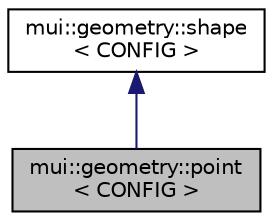 digraph "mui::geometry::point&lt; CONFIG &gt;"
{
 // LATEX_PDF_SIZE
  edge [fontname="Helvetica",fontsize="10",labelfontname="Helvetica",labelfontsize="10"];
  node [fontname="Helvetica",fontsize="10",shape=record];
  Node1 [label="mui::geometry::point\l\< CONFIG \>",height=0.2,width=0.4,color="black", fillcolor="grey75", style="filled", fontcolor="black",tooltip=" "];
  Node2 -> Node1 [dir="back",color="midnightblue",fontsize="10",style="solid",fontname="Helvetica"];
  Node2 [label="mui::geometry::shape\l\< CONFIG \>",height=0.2,width=0.4,color="black", fillcolor="white", style="filled",URL="$classmui_1_1geometry_1_1shape.html",tooltip=" "];
}
